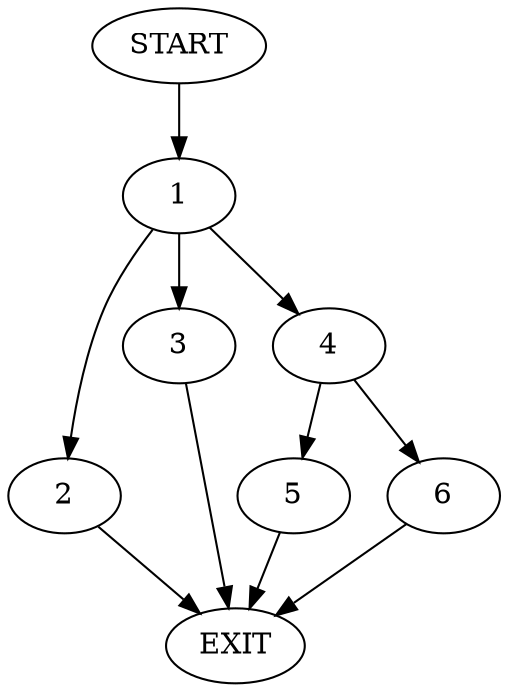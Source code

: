 digraph {
0 [label="START"]
7 [label="EXIT"]
0 -> 1
1 -> 2
1 -> 3
1 -> 4
3 -> 7
4 -> 5
4 -> 6
2 -> 7
5 -> 7
6 -> 7
}
